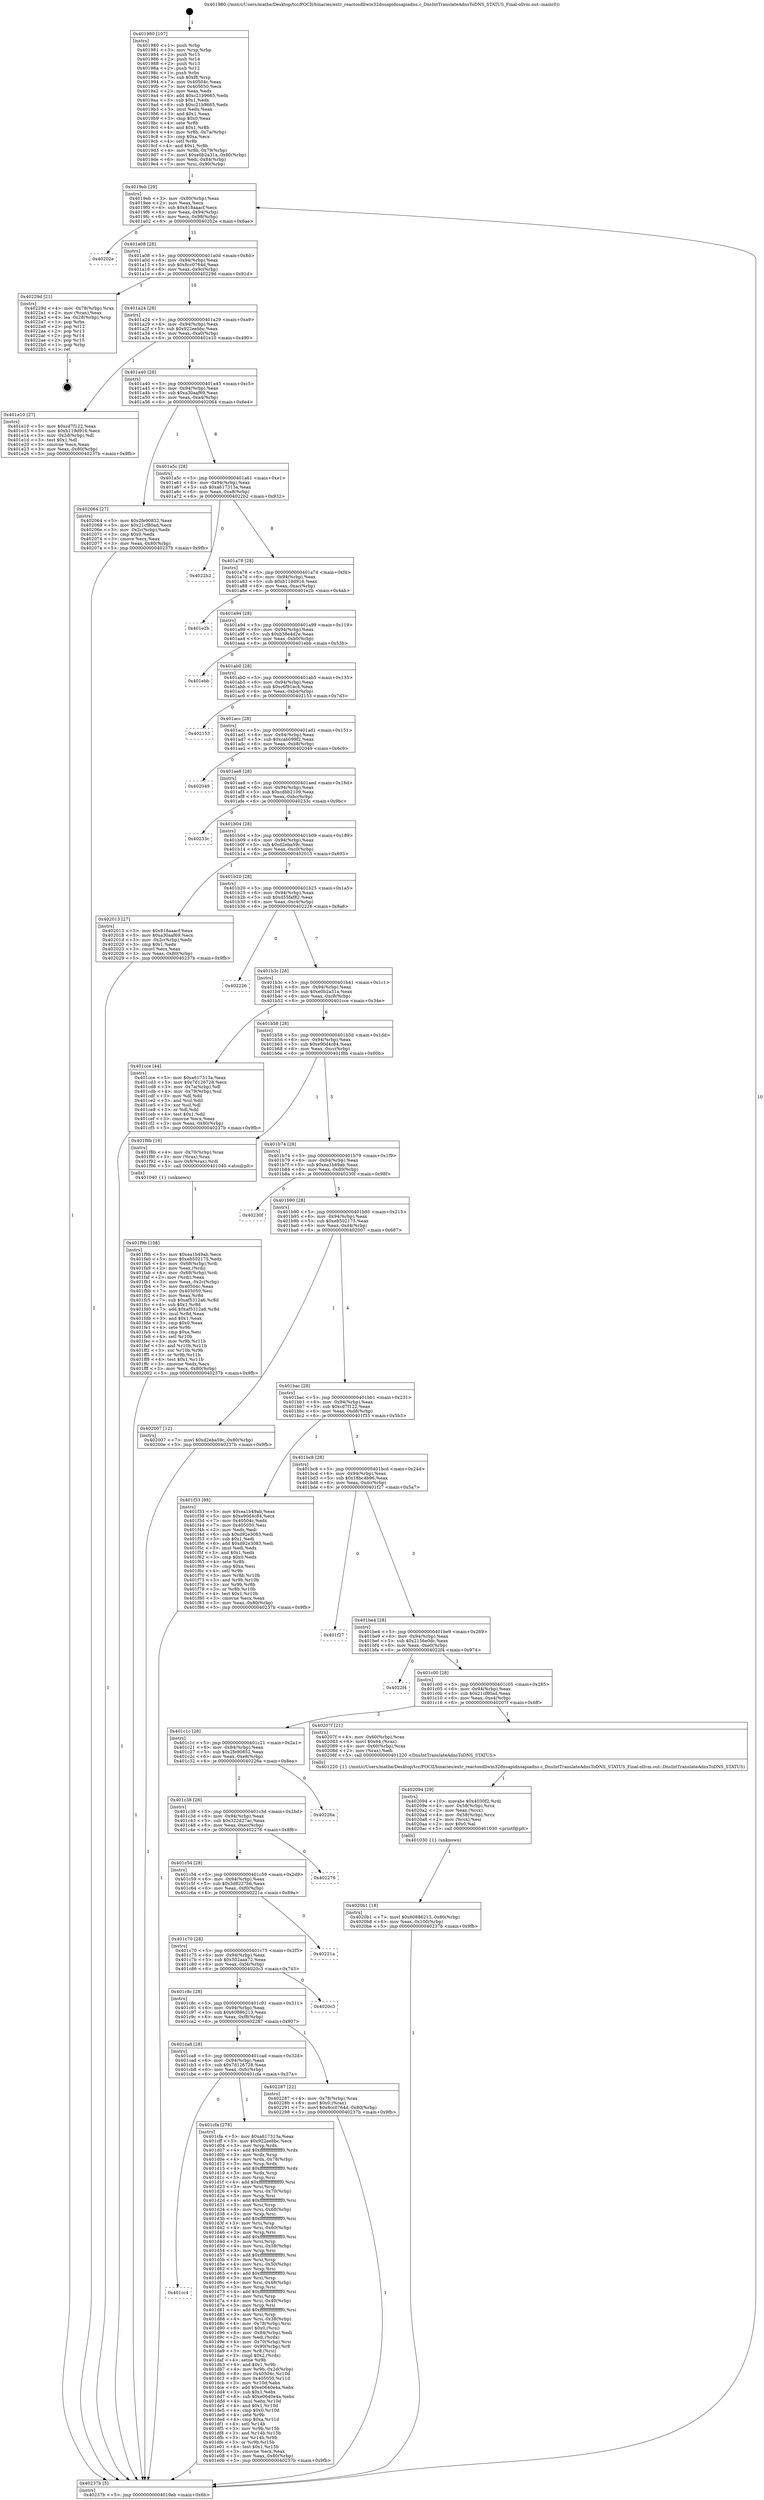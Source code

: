 digraph "0x401980" {
  label = "0x401980 (/mnt/c/Users/mathe/Desktop/tcc/POCII/binaries/extr_reactosdllwin32dnsapidnsapiadns.c_DnsIntTranslateAdnsToDNS_STATUS_Final-ollvm.out::main(0))"
  labelloc = "t"
  node[shape=record]

  Entry [label="",width=0.3,height=0.3,shape=circle,fillcolor=black,style=filled]
  "0x4019eb" [label="{
     0x4019eb [29]\l
     | [instrs]\l
     &nbsp;&nbsp;0x4019eb \<+3\>: mov -0x80(%rbp),%eax\l
     &nbsp;&nbsp;0x4019ee \<+2\>: mov %eax,%ecx\l
     &nbsp;&nbsp;0x4019f0 \<+6\>: sub $0x818aaacf,%ecx\l
     &nbsp;&nbsp;0x4019f6 \<+6\>: mov %eax,-0x94(%rbp)\l
     &nbsp;&nbsp;0x4019fc \<+6\>: mov %ecx,-0x98(%rbp)\l
     &nbsp;&nbsp;0x401a02 \<+6\>: je 000000000040202e \<main+0x6ae\>\l
  }"]
  "0x40202e" [label="{
     0x40202e\l
  }", style=dashed]
  "0x401a08" [label="{
     0x401a08 [28]\l
     | [instrs]\l
     &nbsp;&nbsp;0x401a08 \<+5\>: jmp 0000000000401a0d \<main+0x8d\>\l
     &nbsp;&nbsp;0x401a0d \<+6\>: mov -0x94(%rbp),%eax\l
     &nbsp;&nbsp;0x401a13 \<+5\>: sub $0x8cc0764d,%eax\l
     &nbsp;&nbsp;0x401a18 \<+6\>: mov %eax,-0x9c(%rbp)\l
     &nbsp;&nbsp;0x401a1e \<+6\>: je 000000000040229d \<main+0x91d\>\l
  }"]
  Exit [label="",width=0.3,height=0.3,shape=circle,fillcolor=black,style=filled,peripheries=2]
  "0x40229d" [label="{
     0x40229d [21]\l
     | [instrs]\l
     &nbsp;&nbsp;0x40229d \<+4\>: mov -0x78(%rbp),%rax\l
     &nbsp;&nbsp;0x4022a1 \<+2\>: mov (%rax),%eax\l
     &nbsp;&nbsp;0x4022a3 \<+4\>: lea -0x28(%rbp),%rsp\l
     &nbsp;&nbsp;0x4022a7 \<+1\>: pop %rbx\l
     &nbsp;&nbsp;0x4022a8 \<+2\>: pop %r12\l
     &nbsp;&nbsp;0x4022aa \<+2\>: pop %r13\l
     &nbsp;&nbsp;0x4022ac \<+2\>: pop %r14\l
     &nbsp;&nbsp;0x4022ae \<+2\>: pop %r15\l
     &nbsp;&nbsp;0x4022b0 \<+1\>: pop %rbp\l
     &nbsp;&nbsp;0x4022b1 \<+1\>: ret\l
  }"]
  "0x401a24" [label="{
     0x401a24 [28]\l
     | [instrs]\l
     &nbsp;&nbsp;0x401a24 \<+5\>: jmp 0000000000401a29 \<main+0xa9\>\l
     &nbsp;&nbsp;0x401a29 \<+6\>: mov -0x94(%rbp),%eax\l
     &nbsp;&nbsp;0x401a2f \<+5\>: sub $0x922eebbc,%eax\l
     &nbsp;&nbsp;0x401a34 \<+6\>: mov %eax,-0xa0(%rbp)\l
     &nbsp;&nbsp;0x401a3a \<+6\>: je 0000000000401e10 \<main+0x490\>\l
  }"]
  "0x4020b1" [label="{
     0x4020b1 [18]\l
     | [instrs]\l
     &nbsp;&nbsp;0x4020b1 \<+7\>: movl $0x60886213,-0x80(%rbp)\l
     &nbsp;&nbsp;0x4020b8 \<+6\>: mov %eax,-0x100(%rbp)\l
     &nbsp;&nbsp;0x4020be \<+5\>: jmp 000000000040237b \<main+0x9fb\>\l
  }"]
  "0x401e10" [label="{
     0x401e10 [27]\l
     | [instrs]\l
     &nbsp;&nbsp;0x401e10 \<+5\>: mov $0xcd7f122,%eax\l
     &nbsp;&nbsp;0x401e15 \<+5\>: mov $0xb119d916,%ecx\l
     &nbsp;&nbsp;0x401e1a \<+3\>: mov -0x2d(%rbp),%dl\l
     &nbsp;&nbsp;0x401e1d \<+3\>: test $0x1,%dl\l
     &nbsp;&nbsp;0x401e20 \<+3\>: cmovne %ecx,%eax\l
     &nbsp;&nbsp;0x401e23 \<+3\>: mov %eax,-0x80(%rbp)\l
     &nbsp;&nbsp;0x401e26 \<+5\>: jmp 000000000040237b \<main+0x9fb\>\l
  }"]
  "0x401a40" [label="{
     0x401a40 [28]\l
     | [instrs]\l
     &nbsp;&nbsp;0x401a40 \<+5\>: jmp 0000000000401a45 \<main+0xc5\>\l
     &nbsp;&nbsp;0x401a45 \<+6\>: mov -0x94(%rbp),%eax\l
     &nbsp;&nbsp;0x401a4b \<+5\>: sub $0xa30aaf69,%eax\l
     &nbsp;&nbsp;0x401a50 \<+6\>: mov %eax,-0xa4(%rbp)\l
     &nbsp;&nbsp;0x401a56 \<+6\>: je 0000000000402064 \<main+0x6e4\>\l
  }"]
  "0x402094" [label="{
     0x402094 [29]\l
     | [instrs]\l
     &nbsp;&nbsp;0x402094 \<+10\>: movabs $0x4030f2,%rdi\l
     &nbsp;&nbsp;0x40209e \<+4\>: mov -0x58(%rbp),%rcx\l
     &nbsp;&nbsp;0x4020a2 \<+2\>: mov %eax,(%rcx)\l
     &nbsp;&nbsp;0x4020a4 \<+4\>: mov -0x58(%rbp),%rcx\l
     &nbsp;&nbsp;0x4020a8 \<+2\>: mov (%rcx),%esi\l
     &nbsp;&nbsp;0x4020aa \<+2\>: mov $0x0,%al\l
     &nbsp;&nbsp;0x4020ac \<+5\>: call 0000000000401030 \<printf@plt\>\l
     | [calls]\l
     &nbsp;&nbsp;0x401030 \{1\} (unknown)\l
  }"]
  "0x402064" [label="{
     0x402064 [27]\l
     | [instrs]\l
     &nbsp;&nbsp;0x402064 \<+5\>: mov $0x2fe90852,%eax\l
     &nbsp;&nbsp;0x402069 \<+5\>: mov $0x21cf80ad,%ecx\l
     &nbsp;&nbsp;0x40206e \<+3\>: mov -0x2c(%rbp),%edx\l
     &nbsp;&nbsp;0x402071 \<+3\>: cmp $0x0,%edx\l
     &nbsp;&nbsp;0x402074 \<+3\>: cmove %ecx,%eax\l
     &nbsp;&nbsp;0x402077 \<+3\>: mov %eax,-0x80(%rbp)\l
     &nbsp;&nbsp;0x40207a \<+5\>: jmp 000000000040237b \<main+0x9fb\>\l
  }"]
  "0x401a5c" [label="{
     0x401a5c [28]\l
     | [instrs]\l
     &nbsp;&nbsp;0x401a5c \<+5\>: jmp 0000000000401a61 \<main+0xe1\>\l
     &nbsp;&nbsp;0x401a61 \<+6\>: mov -0x94(%rbp),%eax\l
     &nbsp;&nbsp;0x401a67 \<+5\>: sub $0xa617313a,%eax\l
     &nbsp;&nbsp;0x401a6c \<+6\>: mov %eax,-0xa8(%rbp)\l
     &nbsp;&nbsp;0x401a72 \<+6\>: je 00000000004022b2 \<main+0x932\>\l
  }"]
  "0x401f9b" [label="{
     0x401f9b [108]\l
     | [instrs]\l
     &nbsp;&nbsp;0x401f9b \<+5\>: mov $0xea1b49ab,%ecx\l
     &nbsp;&nbsp;0x401fa0 \<+5\>: mov $0xeb502175,%edx\l
     &nbsp;&nbsp;0x401fa5 \<+4\>: mov -0x68(%rbp),%rdi\l
     &nbsp;&nbsp;0x401fa9 \<+2\>: mov %eax,(%rdi)\l
     &nbsp;&nbsp;0x401fab \<+4\>: mov -0x68(%rbp),%rdi\l
     &nbsp;&nbsp;0x401faf \<+2\>: mov (%rdi),%eax\l
     &nbsp;&nbsp;0x401fb1 \<+3\>: mov %eax,-0x2c(%rbp)\l
     &nbsp;&nbsp;0x401fb4 \<+7\>: mov 0x40504c,%eax\l
     &nbsp;&nbsp;0x401fbb \<+7\>: mov 0x405050,%esi\l
     &nbsp;&nbsp;0x401fc2 \<+3\>: mov %eax,%r8d\l
     &nbsp;&nbsp;0x401fc5 \<+7\>: sub $0xaf5312a6,%r8d\l
     &nbsp;&nbsp;0x401fcc \<+4\>: sub $0x1,%r8d\l
     &nbsp;&nbsp;0x401fd0 \<+7\>: add $0xaf5312a6,%r8d\l
     &nbsp;&nbsp;0x401fd7 \<+4\>: imul %r8d,%eax\l
     &nbsp;&nbsp;0x401fdb \<+3\>: and $0x1,%eax\l
     &nbsp;&nbsp;0x401fde \<+3\>: cmp $0x0,%eax\l
     &nbsp;&nbsp;0x401fe1 \<+4\>: sete %r9b\l
     &nbsp;&nbsp;0x401fe5 \<+3\>: cmp $0xa,%esi\l
     &nbsp;&nbsp;0x401fe8 \<+4\>: setl %r10b\l
     &nbsp;&nbsp;0x401fec \<+3\>: mov %r9b,%r11b\l
     &nbsp;&nbsp;0x401fef \<+3\>: and %r10b,%r11b\l
     &nbsp;&nbsp;0x401ff2 \<+3\>: xor %r10b,%r9b\l
     &nbsp;&nbsp;0x401ff5 \<+3\>: or %r9b,%r11b\l
     &nbsp;&nbsp;0x401ff8 \<+4\>: test $0x1,%r11b\l
     &nbsp;&nbsp;0x401ffc \<+3\>: cmovne %edx,%ecx\l
     &nbsp;&nbsp;0x401fff \<+3\>: mov %ecx,-0x80(%rbp)\l
     &nbsp;&nbsp;0x402002 \<+5\>: jmp 000000000040237b \<main+0x9fb\>\l
  }"]
  "0x4022b2" [label="{
     0x4022b2\l
  }", style=dashed]
  "0x401a78" [label="{
     0x401a78 [28]\l
     | [instrs]\l
     &nbsp;&nbsp;0x401a78 \<+5\>: jmp 0000000000401a7d \<main+0xfd\>\l
     &nbsp;&nbsp;0x401a7d \<+6\>: mov -0x94(%rbp),%eax\l
     &nbsp;&nbsp;0x401a83 \<+5\>: sub $0xb119d916,%eax\l
     &nbsp;&nbsp;0x401a88 \<+6\>: mov %eax,-0xac(%rbp)\l
     &nbsp;&nbsp;0x401a8e \<+6\>: je 0000000000401e2b \<main+0x4ab\>\l
  }"]
  "0x401cc4" [label="{
     0x401cc4\l
  }", style=dashed]
  "0x401e2b" [label="{
     0x401e2b\l
  }", style=dashed]
  "0x401a94" [label="{
     0x401a94 [28]\l
     | [instrs]\l
     &nbsp;&nbsp;0x401a94 \<+5\>: jmp 0000000000401a99 \<main+0x119\>\l
     &nbsp;&nbsp;0x401a99 \<+6\>: mov -0x94(%rbp),%eax\l
     &nbsp;&nbsp;0x401a9f \<+5\>: sub $0xb38e4d2e,%eax\l
     &nbsp;&nbsp;0x401aa4 \<+6\>: mov %eax,-0xb0(%rbp)\l
     &nbsp;&nbsp;0x401aaa \<+6\>: je 0000000000401ebb \<main+0x53b\>\l
  }"]
  "0x401cfa" [label="{
     0x401cfa [278]\l
     | [instrs]\l
     &nbsp;&nbsp;0x401cfa \<+5\>: mov $0xa617313a,%eax\l
     &nbsp;&nbsp;0x401cff \<+5\>: mov $0x922eebbc,%ecx\l
     &nbsp;&nbsp;0x401d04 \<+3\>: mov %rsp,%rdx\l
     &nbsp;&nbsp;0x401d07 \<+4\>: add $0xfffffffffffffff0,%rdx\l
     &nbsp;&nbsp;0x401d0b \<+3\>: mov %rdx,%rsp\l
     &nbsp;&nbsp;0x401d0e \<+4\>: mov %rdx,-0x78(%rbp)\l
     &nbsp;&nbsp;0x401d12 \<+3\>: mov %rsp,%rdx\l
     &nbsp;&nbsp;0x401d15 \<+4\>: add $0xfffffffffffffff0,%rdx\l
     &nbsp;&nbsp;0x401d19 \<+3\>: mov %rdx,%rsp\l
     &nbsp;&nbsp;0x401d1c \<+3\>: mov %rsp,%rsi\l
     &nbsp;&nbsp;0x401d1f \<+4\>: add $0xfffffffffffffff0,%rsi\l
     &nbsp;&nbsp;0x401d23 \<+3\>: mov %rsi,%rsp\l
     &nbsp;&nbsp;0x401d26 \<+4\>: mov %rsi,-0x70(%rbp)\l
     &nbsp;&nbsp;0x401d2a \<+3\>: mov %rsp,%rsi\l
     &nbsp;&nbsp;0x401d2d \<+4\>: add $0xfffffffffffffff0,%rsi\l
     &nbsp;&nbsp;0x401d31 \<+3\>: mov %rsi,%rsp\l
     &nbsp;&nbsp;0x401d34 \<+4\>: mov %rsi,-0x68(%rbp)\l
     &nbsp;&nbsp;0x401d38 \<+3\>: mov %rsp,%rsi\l
     &nbsp;&nbsp;0x401d3b \<+4\>: add $0xfffffffffffffff0,%rsi\l
     &nbsp;&nbsp;0x401d3f \<+3\>: mov %rsi,%rsp\l
     &nbsp;&nbsp;0x401d42 \<+4\>: mov %rsi,-0x60(%rbp)\l
     &nbsp;&nbsp;0x401d46 \<+3\>: mov %rsp,%rsi\l
     &nbsp;&nbsp;0x401d49 \<+4\>: add $0xfffffffffffffff0,%rsi\l
     &nbsp;&nbsp;0x401d4d \<+3\>: mov %rsi,%rsp\l
     &nbsp;&nbsp;0x401d50 \<+4\>: mov %rsi,-0x58(%rbp)\l
     &nbsp;&nbsp;0x401d54 \<+3\>: mov %rsp,%rsi\l
     &nbsp;&nbsp;0x401d57 \<+4\>: add $0xfffffffffffffff0,%rsi\l
     &nbsp;&nbsp;0x401d5b \<+3\>: mov %rsi,%rsp\l
     &nbsp;&nbsp;0x401d5e \<+4\>: mov %rsi,-0x50(%rbp)\l
     &nbsp;&nbsp;0x401d62 \<+3\>: mov %rsp,%rsi\l
     &nbsp;&nbsp;0x401d65 \<+4\>: add $0xfffffffffffffff0,%rsi\l
     &nbsp;&nbsp;0x401d69 \<+3\>: mov %rsi,%rsp\l
     &nbsp;&nbsp;0x401d6c \<+4\>: mov %rsi,-0x48(%rbp)\l
     &nbsp;&nbsp;0x401d70 \<+3\>: mov %rsp,%rsi\l
     &nbsp;&nbsp;0x401d73 \<+4\>: add $0xfffffffffffffff0,%rsi\l
     &nbsp;&nbsp;0x401d77 \<+3\>: mov %rsi,%rsp\l
     &nbsp;&nbsp;0x401d7a \<+4\>: mov %rsi,-0x40(%rbp)\l
     &nbsp;&nbsp;0x401d7e \<+3\>: mov %rsp,%rsi\l
     &nbsp;&nbsp;0x401d81 \<+4\>: add $0xfffffffffffffff0,%rsi\l
     &nbsp;&nbsp;0x401d85 \<+3\>: mov %rsi,%rsp\l
     &nbsp;&nbsp;0x401d88 \<+4\>: mov %rsi,-0x38(%rbp)\l
     &nbsp;&nbsp;0x401d8c \<+4\>: mov -0x78(%rbp),%rsi\l
     &nbsp;&nbsp;0x401d90 \<+6\>: movl $0x0,(%rsi)\l
     &nbsp;&nbsp;0x401d96 \<+6\>: mov -0x84(%rbp),%edi\l
     &nbsp;&nbsp;0x401d9c \<+2\>: mov %edi,(%rdx)\l
     &nbsp;&nbsp;0x401d9e \<+4\>: mov -0x70(%rbp),%rsi\l
     &nbsp;&nbsp;0x401da2 \<+7\>: mov -0x90(%rbp),%r8\l
     &nbsp;&nbsp;0x401da9 \<+3\>: mov %r8,(%rsi)\l
     &nbsp;&nbsp;0x401dac \<+3\>: cmpl $0x2,(%rdx)\l
     &nbsp;&nbsp;0x401daf \<+4\>: setne %r9b\l
     &nbsp;&nbsp;0x401db3 \<+4\>: and $0x1,%r9b\l
     &nbsp;&nbsp;0x401db7 \<+4\>: mov %r9b,-0x2d(%rbp)\l
     &nbsp;&nbsp;0x401dbb \<+8\>: mov 0x40504c,%r10d\l
     &nbsp;&nbsp;0x401dc3 \<+8\>: mov 0x405050,%r11d\l
     &nbsp;&nbsp;0x401dcb \<+3\>: mov %r10d,%ebx\l
     &nbsp;&nbsp;0x401dce \<+6\>: add $0xe0640e4a,%ebx\l
     &nbsp;&nbsp;0x401dd4 \<+3\>: sub $0x1,%ebx\l
     &nbsp;&nbsp;0x401dd7 \<+6\>: sub $0xe0640e4a,%ebx\l
     &nbsp;&nbsp;0x401ddd \<+4\>: imul %ebx,%r10d\l
     &nbsp;&nbsp;0x401de1 \<+4\>: and $0x1,%r10d\l
     &nbsp;&nbsp;0x401de5 \<+4\>: cmp $0x0,%r10d\l
     &nbsp;&nbsp;0x401de9 \<+4\>: sete %r9b\l
     &nbsp;&nbsp;0x401ded \<+4\>: cmp $0xa,%r11d\l
     &nbsp;&nbsp;0x401df1 \<+4\>: setl %r14b\l
     &nbsp;&nbsp;0x401df5 \<+3\>: mov %r9b,%r15b\l
     &nbsp;&nbsp;0x401df8 \<+3\>: and %r14b,%r15b\l
     &nbsp;&nbsp;0x401dfb \<+3\>: xor %r14b,%r9b\l
     &nbsp;&nbsp;0x401dfe \<+3\>: or %r9b,%r15b\l
     &nbsp;&nbsp;0x401e01 \<+4\>: test $0x1,%r15b\l
     &nbsp;&nbsp;0x401e05 \<+3\>: cmovne %ecx,%eax\l
     &nbsp;&nbsp;0x401e08 \<+3\>: mov %eax,-0x80(%rbp)\l
     &nbsp;&nbsp;0x401e0b \<+5\>: jmp 000000000040237b \<main+0x9fb\>\l
  }"]
  "0x401ebb" [label="{
     0x401ebb\l
  }", style=dashed]
  "0x401ab0" [label="{
     0x401ab0 [28]\l
     | [instrs]\l
     &nbsp;&nbsp;0x401ab0 \<+5\>: jmp 0000000000401ab5 \<main+0x135\>\l
     &nbsp;&nbsp;0x401ab5 \<+6\>: mov -0x94(%rbp),%eax\l
     &nbsp;&nbsp;0x401abb \<+5\>: sub $0xc6f91ec4,%eax\l
     &nbsp;&nbsp;0x401ac0 \<+6\>: mov %eax,-0xb4(%rbp)\l
     &nbsp;&nbsp;0x401ac6 \<+6\>: je 0000000000402153 \<main+0x7d3\>\l
  }"]
  "0x401ca8" [label="{
     0x401ca8 [28]\l
     | [instrs]\l
     &nbsp;&nbsp;0x401ca8 \<+5\>: jmp 0000000000401cad \<main+0x32d\>\l
     &nbsp;&nbsp;0x401cad \<+6\>: mov -0x94(%rbp),%eax\l
     &nbsp;&nbsp;0x401cb3 \<+5\>: sub $0x7d126728,%eax\l
     &nbsp;&nbsp;0x401cb8 \<+6\>: mov %eax,-0xfc(%rbp)\l
     &nbsp;&nbsp;0x401cbe \<+6\>: je 0000000000401cfa \<main+0x37a\>\l
  }"]
  "0x402153" [label="{
     0x402153\l
  }", style=dashed]
  "0x401acc" [label="{
     0x401acc [28]\l
     | [instrs]\l
     &nbsp;&nbsp;0x401acc \<+5\>: jmp 0000000000401ad1 \<main+0x151\>\l
     &nbsp;&nbsp;0x401ad1 \<+6\>: mov -0x94(%rbp),%eax\l
     &nbsp;&nbsp;0x401ad7 \<+5\>: sub $0xcab099f2,%eax\l
     &nbsp;&nbsp;0x401adc \<+6\>: mov %eax,-0xb8(%rbp)\l
     &nbsp;&nbsp;0x401ae2 \<+6\>: je 0000000000402049 \<main+0x6c9\>\l
  }"]
  "0x402287" [label="{
     0x402287 [22]\l
     | [instrs]\l
     &nbsp;&nbsp;0x402287 \<+4\>: mov -0x78(%rbp),%rax\l
     &nbsp;&nbsp;0x40228b \<+6\>: movl $0x0,(%rax)\l
     &nbsp;&nbsp;0x402291 \<+7\>: movl $0x8cc0764d,-0x80(%rbp)\l
     &nbsp;&nbsp;0x402298 \<+5\>: jmp 000000000040237b \<main+0x9fb\>\l
  }"]
  "0x402049" [label="{
     0x402049\l
  }", style=dashed]
  "0x401ae8" [label="{
     0x401ae8 [28]\l
     | [instrs]\l
     &nbsp;&nbsp;0x401ae8 \<+5\>: jmp 0000000000401aed \<main+0x16d\>\l
     &nbsp;&nbsp;0x401aed \<+6\>: mov -0x94(%rbp),%eax\l
     &nbsp;&nbsp;0x401af3 \<+5\>: sub $0xcdbb2109,%eax\l
     &nbsp;&nbsp;0x401af8 \<+6\>: mov %eax,-0xbc(%rbp)\l
     &nbsp;&nbsp;0x401afe \<+6\>: je 000000000040233c \<main+0x9bc\>\l
  }"]
  "0x401c8c" [label="{
     0x401c8c [28]\l
     | [instrs]\l
     &nbsp;&nbsp;0x401c8c \<+5\>: jmp 0000000000401c91 \<main+0x311\>\l
     &nbsp;&nbsp;0x401c91 \<+6\>: mov -0x94(%rbp),%eax\l
     &nbsp;&nbsp;0x401c97 \<+5\>: sub $0x60886213,%eax\l
     &nbsp;&nbsp;0x401c9c \<+6\>: mov %eax,-0xf8(%rbp)\l
     &nbsp;&nbsp;0x401ca2 \<+6\>: je 0000000000402287 \<main+0x907\>\l
  }"]
  "0x40233c" [label="{
     0x40233c\l
  }", style=dashed]
  "0x401b04" [label="{
     0x401b04 [28]\l
     | [instrs]\l
     &nbsp;&nbsp;0x401b04 \<+5\>: jmp 0000000000401b09 \<main+0x189\>\l
     &nbsp;&nbsp;0x401b09 \<+6\>: mov -0x94(%rbp),%eax\l
     &nbsp;&nbsp;0x401b0f \<+5\>: sub $0xd2eba59c,%eax\l
     &nbsp;&nbsp;0x401b14 \<+6\>: mov %eax,-0xc0(%rbp)\l
     &nbsp;&nbsp;0x401b1a \<+6\>: je 0000000000402013 \<main+0x693\>\l
  }"]
  "0x4020c3" [label="{
     0x4020c3\l
  }", style=dashed]
  "0x402013" [label="{
     0x402013 [27]\l
     | [instrs]\l
     &nbsp;&nbsp;0x402013 \<+5\>: mov $0x818aaacf,%eax\l
     &nbsp;&nbsp;0x402018 \<+5\>: mov $0xa30aaf69,%ecx\l
     &nbsp;&nbsp;0x40201d \<+3\>: mov -0x2c(%rbp),%edx\l
     &nbsp;&nbsp;0x402020 \<+3\>: cmp $0x1,%edx\l
     &nbsp;&nbsp;0x402023 \<+3\>: cmovl %ecx,%eax\l
     &nbsp;&nbsp;0x402026 \<+3\>: mov %eax,-0x80(%rbp)\l
     &nbsp;&nbsp;0x402029 \<+5\>: jmp 000000000040237b \<main+0x9fb\>\l
  }"]
  "0x401b20" [label="{
     0x401b20 [28]\l
     | [instrs]\l
     &nbsp;&nbsp;0x401b20 \<+5\>: jmp 0000000000401b25 \<main+0x1a5\>\l
     &nbsp;&nbsp;0x401b25 \<+6\>: mov -0x94(%rbp),%eax\l
     &nbsp;&nbsp;0x401b2b \<+5\>: sub $0xd55faf82,%eax\l
     &nbsp;&nbsp;0x401b30 \<+6\>: mov %eax,-0xc4(%rbp)\l
     &nbsp;&nbsp;0x401b36 \<+6\>: je 0000000000402226 \<main+0x8a6\>\l
  }"]
  "0x401c70" [label="{
     0x401c70 [28]\l
     | [instrs]\l
     &nbsp;&nbsp;0x401c70 \<+5\>: jmp 0000000000401c75 \<main+0x2f5\>\l
     &nbsp;&nbsp;0x401c75 \<+6\>: mov -0x94(%rbp),%eax\l
     &nbsp;&nbsp;0x401c7b \<+5\>: sub $0x502aaa72,%eax\l
     &nbsp;&nbsp;0x401c80 \<+6\>: mov %eax,-0xf4(%rbp)\l
     &nbsp;&nbsp;0x401c86 \<+6\>: je 00000000004020c3 \<main+0x743\>\l
  }"]
  "0x402226" [label="{
     0x402226\l
  }", style=dashed]
  "0x401b3c" [label="{
     0x401b3c [28]\l
     | [instrs]\l
     &nbsp;&nbsp;0x401b3c \<+5\>: jmp 0000000000401b41 \<main+0x1c1\>\l
     &nbsp;&nbsp;0x401b41 \<+6\>: mov -0x94(%rbp),%eax\l
     &nbsp;&nbsp;0x401b47 \<+5\>: sub $0xe0b2a31a,%eax\l
     &nbsp;&nbsp;0x401b4c \<+6\>: mov %eax,-0xc8(%rbp)\l
     &nbsp;&nbsp;0x401b52 \<+6\>: je 0000000000401cce \<main+0x34e\>\l
  }"]
  "0x40221a" [label="{
     0x40221a\l
  }", style=dashed]
  "0x401cce" [label="{
     0x401cce [44]\l
     | [instrs]\l
     &nbsp;&nbsp;0x401cce \<+5\>: mov $0xa617313a,%eax\l
     &nbsp;&nbsp;0x401cd3 \<+5\>: mov $0x7d126728,%ecx\l
     &nbsp;&nbsp;0x401cd8 \<+3\>: mov -0x7a(%rbp),%dl\l
     &nbsp;&nbsp;0x401cdb \<+4\>: mov -0x79(%rbp),%sil\l
     &nbsp;&nbsp;0x401cdf \<+3\>: mov %dl,%dil\l
     &nbsp;&nbsp;0x401ce2 \<+3\>: and %sil,%dil\l
     &nbsp;&nbsp;0x401ce5 \<+3\>: xor %sil,%dl\l
     &nbsp;&nbsp;0x401ce8 \<+3\>: or %dl,%dil\l
     &nbsp;&nbsp;0x401ceb \<+4\>: test $0x1,%dil\l
     &nbsp;&nbsp;0x401cef \<+3\>: cmovne %ecx,%eax\l
     &nbsp;&nbsp;0x401cf2 \<+3\>: mov %eax,-0x80(%rbp)\l
     &nbsp;&nbsp;0x401cf5 \<+5\>: jmp 000000000040237b \<main+0x9fb\>\l
  }"]
  "0x401b58" [label="{
     0x401b58 [28]\l
     | [instrs]\l
     &nbsp;&nbsp;0x401b58 \<+5\>: jmp 0000000000401b5d \<main+0x1dd\>\l
     &nbsp;&nbsp;0x401b5d \<+6\>: mov -0x94(%rbp),%eax\l
     &nbsp;&nbsp;0x401b63 \<+5\>: sub $0xe90d4c84,%eax\l
     &nbsp;&nbsp;0x401b68 \<+6\>: mov %eax,-0xcc(%rbp)\l
     &nbsp;&nbsp;0x401b6e \<+6\>: je 0000000000401f8b \<main+0x60b\>\l
  }"]
  "0x40237b" [label="{
     0x40237b [5]\l
     | [instrs]\l
     &nbsp;&nbsp;0x40237b \<+5\>: jmp 00000000004019eb \<main+0x6b\>\l
  }"]
  "0x401980" [label="{
     0x401980 [107]\l
     | [instrs]\l
     &nbsp;&nbsp;0x401980 \<+1\>: push %rbp\l
     &nbsp;&nbsp;0x401981 \<+3\>: mov %rsp,%rbp\l
     &nbsp;&nbsp;0x401984 \<+2\>: push %r15\l
     &nbsp;&nbsp;0x401986 \<+2\>: push %r14\l
     &nbsp;&nbsp;0x401988 \<+2\>: push %r13\l
     &nbsp;&nbsp;0x40198a \<+2\>: push %r12\l
     &nbsp;&nbsp;0x40198c \<+1\>: push %rbx\l
     &nbsp;&nbsp;0x40198d \<+7\>: sub $0xf8,%rsp\l
     &nbsp;&nbsp;0x401994 \<+7\>: mov 0x40504c,%eax\l
     &nbsp;&nbsp;0x40199b \<+7\>: mov 0x405050,%ecx\l
     &nbsp;&nbsp;0x4019a2 \<+2\>: mov %eax,%edx\l
     &nbsp;&nbsp;0x4019a4 \<+6\>: add $0xc21b9665,%edx\l
     &nbsp;&nbsp;0x4019aa \<+3\>: sub $0x1,%edx\l
     &nbsp;&nbsp;0x4019ad \<+6\>: sub $0xc21b9665,%edx\l
     &nbsp;&nbsp;0x4019b3 \<+3\>: imul %edx,%eax\l
     &nbsp;&nbsp;0x4019b6 \<+3\>: and $0x1,%eax\l
     &nbsp;&nbsp;0x4019b9 \<+3\>: cmp $0x0,%eax\l
     &nbsp;&nbsp;0x4019bc \<+4\>: sete %r8b\l
     &nbsp;&nbsp;0x4019c0 \<+4\>: and $0x1,%r8b\l
     &nbsp;&nbsp;0x4019c4 \<+4\>: mov %r8b,-0x7a(%rbp)\l
     &nbsp;&nbsp;0x4019c8 \<+3\>: cmp $0xa,%ecx\l
     &nbsp;&nbsp;0x4019cb \<+4\>: setl %r8b\l
     &nbsp;&nbsp;0x4019cf \<+4\>: and $0x1,%r8b\l
     &nbsp;&nbsp;0x4019d3 \<+4\>: mov %r8b,-0x79(%rbp)\l
     &nbsp;&nbsp;0x4019d7 \<+7\>: movl $0xe0b2a31a,-0x80(%rbp)\l
     &nbsp;&nbsp;0x4019de \<+6\>: mov %edi,-0x84(%rbp)\l
     &nbsp;&nbsp;0x4019e4 \<+7\>: mov %rsi,-0x90(%rbp)\l
  }"]
  "0x401c54" [label="{
     0x401c54 [28]\l
     | [instrs]\l
     &nbsp;&nbsp;0x401c54 \<+5\>: jmp 0000000000401c59 \<main+0x2d9\>\l
     &nbsp;&nbsp;0x401c59 \<+6\>: mov -0x94(%rbp),%eax\l
     &nbsp;&nbsp;0x401c5f \<+5\>: sub $0x3d8227b6,%eax\l
     &nbsp;&nbsp;0x401c64 \<+6\>: mov %eax,-0xf0(%rbp)\l
     &nbsp;&nbsp;0x401c6a \<+6\>: je 000000000040221a \<main+0x89a\>\l
  }"]
  "0x401f8b" [label="{
     0x401f8b [16]\l
     | [instrs]\l
     &nbsp;&nbsp;0x401f8b \<+4\>: mov -0x70(%rbp),%rax\l
     &nbsp;&nbsp;0x401f8f \<+3\>: mov (%rax),%rax\l
     &nbsp;&nbsp;0x401f92 \<+4\>: mov 0x8(%rax),%rdi\l
     &nbsp;&nbsp;0x401f96 \<+5\>: call 0000000000401040 \<atoi@plt\>\l
     | [calls]\l
     &nbsp;&nbsp;0x401040 \{1\} (unknown)\l
  }"]
  "0x401b74" [label="{
     0x401b74 [28]\l
     | [instrs]\l
     &nbsp;&nbsp;0x401b74 \<+5\>: jmp 0000000000401b79 \<main+0x1f9\>\l
     &nbsp;&nbsp;0x401b79 \<+6\>: mov -0x94(%rbp),%eax\l
     &nbsp;&nbsp;0x401b7f \<+5\>: sub $0xea1b49ab,%eax\l
     &nbsp;&nbsp;0x401b84 \<+6\>: mov %eax,-0xd0(%rbp)\l
     &nbsp;&nbsp;0x401b8a \<+6\>: je 000000000040230f \<main+0x98f\>\l
  }"]
  "0x402276" [label="{
     0x402276\l
  }", style=dashed]
  "0x40230f" [label="{
     0x40230f\l
  }", style=dashed]
  "0x401b90" [label="{
     0x401b90 [28]\l
     | [instrs]\l
     &nbsp;&nbsp;0x401b90 \<+5\>: jmp 0000000000401b95 \<main+0x215\>\l
     &nbsp;&nbsp;0x401b95 \<+6\>: mov -0x94(%rbp),%eax\l
     &nbsp;&nbsp;0x401b9b \<+5\>: sub $0xeb502175,%eax\l
     &nbsp;&nbsp;0x401ba0 \<+6\>: mov %eax,-0xd4(%rbp)\l
     &nbsp;&nbsp;0x401ba6 \<+6\>: je 0000000000402007 \<main+0x687\>\l
  }"]
  "0x401c38" [label="{
     0x401c38 [28]\l
     | [instrs]\l
     &nbsp;&nbsp;0x401c38 \<+5\>: jmp 0000000000401c3d \<main+0x2bd\>\l
     &nbsp;&nbsp;0x401c3d \<+6\>: mov -0x94(%rbp),%eax\l
     &nbsp;&nbsp;0x401c43 \<+5\>: sub $0x322d27ac,%eax\l
     &nbsp;&nbsp;0x401c48 \<+6\>: mov %eax,-0xec(%rbp)\l
     &nbsp;&nbsp;0x401c4e \<+6\>: je 0000000000402276 \<main+0x8f6\>\l
  }"]
  "0x402007" [label="{
     0x402007 [12]\l
     | [instrs]\l
     &nbsp;&nbsp;0x402007 \<+7\>: movl $0xd2eba59c,-0x80(%rbp)\l
     &nbsp;&nbsp;0x40200e \<+5\>: jmp 000000000040237b \<main+0x9fb\>\l
  }"]
  "0x401bac" [label="{
     0x401bac [28]\l
     | [instrs]\l
     &nbsp;&nbsp;0x401bac \<+5\>: jmp 0000000000401bb1 \<main+0x231\>\l
     &nbsp;&nbsp;0x401bb1 \<+6\>: mov -0x94(%rbp),%eax\l
     &nbsp;&nbsp;0x401bb7 \<+5\>: sub $0xcd7f122,%eax\l
     &nbsp;&nbsp;0x401bbc \<+6\>: mov %eax,-0xd8(%rbp)\l
     &nbsp;&nbsp;0x401bc2 \<+6\>: je 0000000000401f33 \<main+0x5b3\>\l
  }"]
  "0x40226a" [label="{
     0x40226a\l
  }", style=dashed]
  "0x401f33" [label="{
     0x401f33 [88]\l
     | [instrs]\l
     &nbsp;&nbsp;0x401f33 \<+5\>: mov $0xea1b49ab,%eax\l
     &nbsp;&nbsp;0x401f38 \<+5\>: mov $0xe90d4c84,%ecx\l
     &nbsp;&nbsp;0x401f3d \<+7\>: mov 0x40504c,%edx\l
     &nbsp;&nbsp;0x401f44 \<+7\>: mov 0x405050,%esi\l
     &nbsp;&nbsp;0x401f4b \<+2\>: mov %edx,%edi\l
     &nbsp;&nbsp;0x401f4d \<+6\>: sub $0xd92e3083,%edi\l
     &nbsp;&nbsp;0x401f53 \<+3\>: sub $0x1,%edi\l
     &nbsp;&nbsp;0x401f56 \<+6\>: add $0xd92e3083,%edi\l
     &nbsp;&nbsp;0x401f5c \<+3\>: imul %edi,%edx\l
     &nbsp;&nbsp;0x401f5f \<+3\>: and $0x1,%edx\l
     &nbsp;&nbsp;0x401f62 \<+3\>: cmp $0x0,%edx\l
     &nbsp;&nbsp;0x401f65 \<+4\>: sete %r8b\l
     &nbsp;&nbsp;0x401f69 \<+3\>: cmp $0xa,%esi\l
     &nbsp;&nbsp;0x401f6c \<+4\>: setl %r9b\l
     &nbsp;&nbsp;0x401f70 \<+3\>: mov %r8b,%r10b\l
     &nbsp;&nbsp;0x401f73 \<+3\>: and %r9b,%r10b\l
     &nbsp;&nbsp;0x401f76 \<+3\>: xor %r9b,%r8b\l
     &nbsp;&nbsp;0x401f79 \<+3\>: or %r8b,%r10b\l
     &nbsp;&nbsp;0x401f7c \<+4\>: test $0x1,%r10b\l
     &nbsp;&nbsp;0x401f80 \<+3\>: cmovne %ecx,%eax\l
     &nbsp;&nbsp;0x401f83 \<+3\>: mov %eax,-0x80(%rbp)\l
     &nbsp;&nbsp;0x401f86 \<+5\>: jmp 000000000040237b \<main+0x9fb\>\l
  }"]
  "0x401bc8" [label="{
     0x401bc8 [28]\l
     | [instrs]\l
     &nbsp;&nbsp;0x401bc8 \<+5\>: jmp 0000000000401bcd \<main+0x24d\>\l
     &nbsp;&nbsp;0x401bcd \<+6\>: mov -0x94(%rbp),%eax\l
     &nbsp;&nbsp;0x401bd3 \<+5\>: sub $0x18bc4b96,%eax\l
     &nbsp;&nbsp;0x401bd8 \<+6\>: mov %eax,-0xdc(%rbp)\l
     &nbsp;&nbsp;0x401bde \<+6\>: je 0000000000401f27 \<main+0x5a7\>\l
  }"]
  "0x401c1c" [label="{
     0x401c1c [28]\l
     | [instrs]\l
     &nbsp;&nbsp;0x401c1c \<+5\>: jmp 0000000000401c21 \<main+0x2a1\>\l
     &nbsp;&nbsp;0x401c21 \<+6\>: mov -0x94(%rbp),%eax\l
     &nbsp;&nbsp;0x401c27 \<+5\>: sub $0x2fe90852,%eax\l
     &nbsp;&nbsp;0x401c2c \<+6\>: mov %eax,-0xe8(%rbp)\l
     &nbsp;&nbsp;0x401c32 \<+6\>: je 000000000040226a \<main+0x8ea\>\l
  }"]
  "0x401f27" [label="{
     0x401f27\l
  }", style=dashed]
  "0x401be4" [label="{
     0x401be4 [28]\l
     | [instrs]\l
     &nbsp;&nbsp;0x401be4 \<+5\>: jmp 0000000000401be9 \<main+0x269\>\l
     &nbsp;&nbsp;0x401be9 \<+6\>: mov -0x94(%rbp),%eax\l
     &nbsp;&nbsp;0x401bef \<+5\>: sub $0x2156e0dc,%eax\l
     &nbsp;&nbsp;0x401bf4 \<+6\>: mov %eax,-0xe0(%rbp)\l
     &nbsp;&nbsp;0x401bfa \<+6\>: je 00000000004022f4 \<main+0x974\>\l
  }"]
  "0x40207f" [label="{
     0x40207f [21]\l
     | [instrs]\l
     &nbsp;&nbsp;0x40207f \<+4\>: mov -0x60(%rbp),%rax\l
     &nbsp;&nbsp;0x402083 \<+6\>: movl $0x64,(%rax)\l
     &nbsp;&nbsp;0x402089 \<+4\>: mov -0x60(%rbp),%rax\l
     &nbsp;&nbsp;0x40208d \<+2\>: mov (%rax),%edi\l
     &nbsp;&nbsp;0x40208f \<+5\>: call 0000000000401220 \<DnsIntTranslateAdnsToDNS_STATUS\>\l
     | [calls]\l
     &nbsp;&nbsp;0x401220 \{1\} (/mnt/c/Users/mathe/Desktop/tcc/POCII/binaries/extr_reactosdllwin32dnsapidnsapiadns.c_DnsIntTranslateAdnsToDNS_STATUS_Final-ollvm.out::DnsIntTranslateAdnsToDNS_STATUS)\l
  }"]
  "0x4022f4" [label="{
     0x4022f4\l
  }", style=dashed]
  "0x401c00" [label="{
     0x401c00 [28]\l
     | [instrs]\l
     &nbsp;&nbsp;0x401c00 \<+5\>: jmp 0000000000401c05 \<main+0x285\>\l
     &nbsp;&nbsp;0x401c05 \<+6\>: mov -0x94(%rbp),%eax\l
     &nbsp;&nbsp;0x401c0b \<+5\>: sub $0x21cf80ad,%eax\l
     &nbsp;&nbsp;0x401c10 \<+6\>: mov %eax,-0xe4(%rbp)\l
     &nbsp;&nbsp;0x401c16 \<+6\>: je 000000000040207f \<main+0x6ff\>\l
  }"]
  Entry -> "0x401980" [label=" 1"]
  "0x4019eb" -> "0x40202e" [label=" 0"]
  "0x4019eb" -> "0x401a08" [label=" 11"]
  "0x40229d" -> Exit [label=" 1"]
  "0x401a08" -> "0x40229d" [label=" 1"]
  "0x401a08" -> "0x401a24" [label=" 10"]
  "0x402287" -> "0x40237b" [label=" 1"]
  "0x401a24" -> "0x401e10" [label=" 1"]
  "0x401a24" -> "0x401a40" [label=" 9"]
  "0x4020b1" -> "0x40237b" [label=" 1"]
  "0x401a40" -> "0x402064" [label=" 1"]
  "0x401a40" -> "0x401a5c" [label=" 8"]
  "0x402094" -> "0x4020b1" [label=" 1"]
  "0x401a5c" -> "0x4022b2" [label=" 0"]
  "0x401a5c" -> "0x401a78" [label=" 8"]
  "0x40207f" -> "0x402094" [label=" 1"]
  "0x401a78" -> "0x401e2b" [label=" 0"]
  "0x401a78" -> "0x401a94" [label=" 8"]
  "0x402013" -> "0x40237b" [label=" 1"]
  "0x401a94" -> "0x401ebb" [label=" 0"]
  "0x401a94" -> "0x401ab0" [label=" 8"]
  "0x402007" -> "0x40237b" [label=" 1"]
  "0x401ab0" -> "0x402153" [label=" 0"]
  "0x401ab0" -> "0x401acc" [label=" 8"]
  "0x401f8b" -> "0x401f9b" [label=" 1"]
  "0x401acc" -> "0x402049" [label=" 0"]
  "0x401acc" -> "0x401ae8" [label=" 8"]
  "0x401f33" -> "0x40237b" [label=" 1"]
  "0x401ae8" -> "0x40233c" [label=" 0"]
  "0x401ae8" -> "0x401b04" [label=" 8"]
  "0x401cfa" -> "0x40237b" [label=" 1"]
  "0x401b04" -> "0x402013" [label=" 1"]
  "0x401b04" -> "0x401b20" [label=" 7"]
  "0x402064" -> "0x40237b" [label=" 1"]
  "0x401b20" -> "0x402226" [label=" 0"]
  "0x401b20" -> "0x401b3c" [label=" 7"]
  "0x401ca8" -> "0x401cfa" [label=" 1"]
  "0x401b3c" -> "0x401cce" [label=" 1"]
  "0x401b3c" -> "0x401b58" [label=" 6"]
  "0x401cce" -> "0x40237b" [label=" 1"]
  "0x401980" -> "0x4019eb" [label=" 1"]
  "0x40237b" -> "0x4019eb" [label=" 10"]
  "0x401f9b" -> "0x40237b" [label=" 1"]
  "0x401b58" -> "0x401f8b" [label=" 1"]
  "0x401b58" -> "0x401b74" [label=" 5"]
  "0x401c8c" -> "0x402287" [label=" 1"]
  "0x401b74" -> "0x40230f" [label=" 0"]
  "0x401b74" -> "0x401b90" [label=" 5"]
  "0x401e10" -> "0x40237b" [label=" 1"]
  "0x401b90" -> "0x402007" [label=" 1"]
  "0x401b90" -> "0x401bac" [label=" 4"]
  "0x401c70" -> "0x4020c3" [label=" 0"]
  "0x401bac" -> "0x401f33" [label=" 1"]
  "0x401bac" -> "0x401bc8" [label=" 3"]
  "0x401ca8" -> "0x401cc4" [label=" 0"]
  "0x401bc8" -> "0x401f27" [label=" 0"]
  "0x401bc8" -> "0x401be4" [label=" 3"]
  "0x401c54" -> "0x40221a" [label=" 0"]
  "0x401be4" -> "0x4022f4" [label=" 0"]
  "0x401be4" -> "0x401c00" [label=" 3"]
  "0x401c8c" -> "0x401ca8" [label=" 1"]
  "0x401c00" -> "0x40207f" [label=" 1"]
  "0x401c00" -> "0x401c1c" [label=" 2"]
  "0x401c54" -> "0x401c70" [label=" 2"]
  "0x401c1c" -> "0x40226a" [label=" 0"]
  "0x401c1c" -> "0x401c38" [label=" 2"]
  "0x401c70" -> "0x401c8c" [label=" 2"]
  "0x401c38" -> "0x402276" [label=" 0"]
  "0x401c38" -> "0x401c54" [label=" 2"]
}
